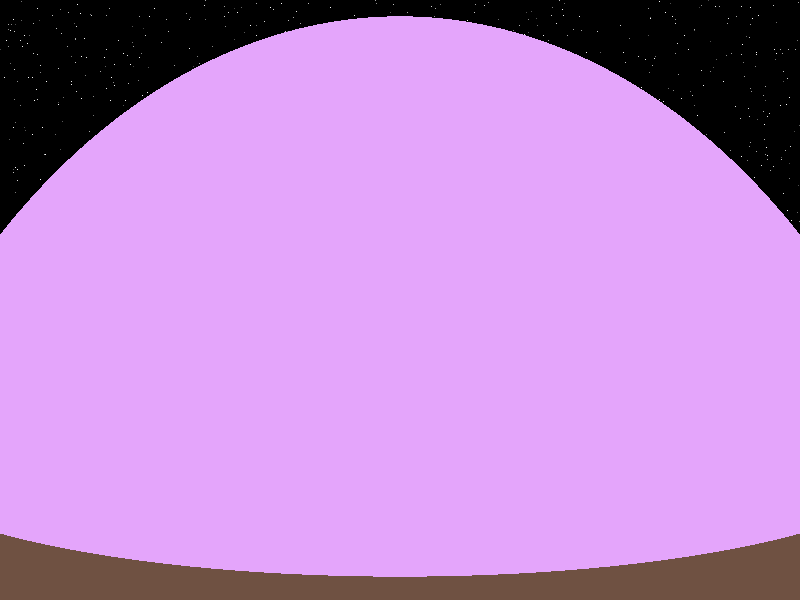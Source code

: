 #version 3.1;/* * The Apparatus the Unlife was using to subvert the great EarthNode * at the Heart of the World. Roughly 13 feet tall and 6 feet wide * at the base. * * Scale is 1 POVunit == 1 foot. * * created 4/26/99 Denton Gentry. Free for derivative use. */#include "colors.inc"#include "metals.inc"camera {	location <65,14,45>	look_at <0,10,0>}light_source { <65, 25, 40> color Gray30 }light_source { <0, 16, 0> color White }global_settings {	assumed_gamma 1.8	ambient_light rgb<1, 1, 1>}#local T_unlife_forcefield = texture {	pigment { color rgbf <0.87, 0.58, 0.98, 0.9> }	finish {		ambient 0.5		diffuse 0.1		brilliance 1.0		reflection 0.001		irid {			0.30			thickness 0.4			turbulence 0.6		}	}}#local I_unlife_forcefield = interior {	caustics 0.2}#local T_Unlife_Beam = texture {	pigment {		marble		color_map {			[ 0.00 0.45 color rgbt<0,0,0,1> color rgbt<0,0,0,1> ]			[ 0.45 0.60 color rgbt <0.5,0,0,0.5> color rgbt<0.9,0,0.1,0.9> ]			[ 0.60 0.75 color rgbt<0.9,0,0.1,0.9> color rgbt <0.5,0,0,0.5> ]			[ 0.75 1.00 color rgbt<0,0,0,1> color rgbt<0,0,0,1> ]		}	}	finish {		ambient 0.7		diffuse 0.2		brilliance 2.0	}}#local Apparatus = merge {	// the metal structure	merge {		cylinder { <4, 0.2, 0>, <2, 13, 0>, 0.2 }		cylinder { <-4, 0.2, 0>, <-2, 13, 0>, 0.2 }		cylinder { <0, 0.2, 4>, <0, 13, 2>, 0.2 }		cylinder { <0, 0.2, -4>, <0, 13, -2>, 0.2 }		cylinder { <2, 13, 0>, <0, 13, 2>, 0.15 }		cylinder { <0, 13, 2>, <-2, 13, 0>, 0.15 }		cylinder { <-2, 13, 0>, <0, 13, -2>, 0.15 }		cylinder { <0, 13, -2>, <2, 13, 0>, 0.15 }		cylinder { <4, 2, 0>, <0, 2, 4>, 0.15 }		sphere { <4, 2, 0>, 0.15 }		cylinder { <0, 2, 4>, <-4, 2, 0>, 0.15 }		sphere { <0, 2, 4>, 0.15 }		cylinder { <-4, 2, 0>, <0, 2, -4>, 0.15 }		sphere { <-4, 2, 0>, 0.15 }		cylinder { <0, 2, -4>, <4, 2, 0>, 0.15 }		sphere { <0, 2, -4>, 0.15 }		// cross-braces		cylinder { <4, 2, 0>, <0, 13,  2>, 0.15 }		cylinder { <-4, 2, 0>, <0, 13, -2>, 0.15 }		cylinder { <0, 2, 4>, <2, 13, 0>, 0.15 }		cylinder { <0, 2, -4>, <-2, 13, 0>, 0.15 }		cylinder { <4, 2, 0>, <0, 13, -2>, 0.15 }		cylinder { <-4, 2, 0>, <0, 13, 2>, 0.15 }		cylinder { <0, 2, 4>, <-2, 13, 0>, 0.15 }		cylinder { <0, 2, -4>, <2, 13, 0>, 0.15 }#local LensR = 25;		// lens mounting bracket		torus { 1.9, 0.1			rotate z*90			rotate z*LensR			translate y*15		}		sphere { <0, 15, -2>, 0.15 }		sphere { <0, 15,  2>, 0.15 }		cylinder { <0, 13, -2>, <0, 14, -2>, 0.15 }		cylinder { <0, 13,  2>, <0, 14,  2>, 0.15 }		texture { T_Chrome_2A }	}	// the lens	intersection {		sphere { < 9.8, 0, 0>, 10 }		sphere { <-9.8, 0, 0>, 10 }		rotate z*LensR		translate y*15		texture {			pigment { color rgb <0.1, 0.1, 0.1> }			finish  {				ambient 0.1 diffuse 0.1				reflection 0.1				specular 0.8 roughness 0.003			}		}	}	// the beam	cone {		<0,0,0>, 0.5		<-10.5,0,0>, 3		open		texture { T_Unlife_Beam scale 2.0 }		rotate z*LensR		translate y*15		no_shadow	}}#local T_EarthNode = texture {	pigment { color rgb <1.0, 1.0, 0.8> }	finish {		ambient 0.8		diffuse 0.8		brilliance 20.0	}}#local EarthNode = intersection {	sphere { <0, -13, 0>, 25 }	plane { <0, -1, 0>, 0 }	scale <1, 1.1, 1>	texture { T_EarthNode }	hollow	no_shadow}#local BeamField = sphere { <0, -13, 0>, 27	scale <1, 1.1, 1>	texture { T_Unlife_Beam rotate z*45 rotate y*4 }	hollow	no_shadow}#local ForceField = intersection {	sphere { <0, -25, 0>, 58 }	plane { <0, -1, 0>, 0 }	scale <1, 1.3, 1>	texture { T_unlife_forcefield }	interior { I_unlife_forcefield }}#local BlackRobe = merge {	// torso	cone { <0,0,0>, 1		<0,4,0>, 0.4	}	cone { <0,0,0>, 0.22 <2,0,0>, 0.33		rotate z*-10		translate y*4	}	cone { <0,0,0>, 0.22 <-2,0,0>, 0.33		rotate z*10		translate y*4	}	cylinder { <0,4,0>, <0,4.5,0>, 0.36 }	sphere { <0,4.5,0>, 0.4 }	texture {		pigment { Black }		finish { ambient 0.1 diffuse 0.1 }	}}object { Apparatus translate x*35 }object { EarthNode }object { BeamField }object { ForceField }// The black-robed sorcerorsobject { BlackRobe translate z*33 rotate y*20 }object { BlackRobe translate z*33 rotate y*60 }object { BlackRobe translate z*33 rotate y*120 }object { BlackRobe translate z*33 rotate y*170 }object { BlackRobe translate z*33 rotate y*220 }object { BlackRobe translate z*33 rotate y*280 }object { BlackRobe translate z*33 rotate y*320 }#local T_Ground = texture { pigment { DarkBrown } }plane { <0, -1, 0>, 0.00001	texture { T_Ground }}// a Starry night sky#local T_Starfield = texture {	pigment {		granite		color_map {			[ 0.000  0.800 color rgbft<0,0,0,1,1> color rgbft<0,0,0,1,1> ]			[ 0.800  0.806 color Gray20 color Gray40 ]			[ 0.806  0.812 color Gray40 color Gray60 ]			[ 0.812  0.818 color Gray60 color Gray80 ]			[ 0.818  0.824 color Gray80 color Gray95 ]			[ 0.824  0.832 color Gray95 color White  ]			[ 0.832  1.000 color rgbft<0,0,0,1,1> color rgbft<0,0,0,1,1> ]		}	scale .02	}	finish { ambient 1 }}sphere { <0,0,0>,300	texture{ T_Starfield scale 150 rotate x*90 }	no_shadow	hollow}sky_sphere {	pigment { Black }}